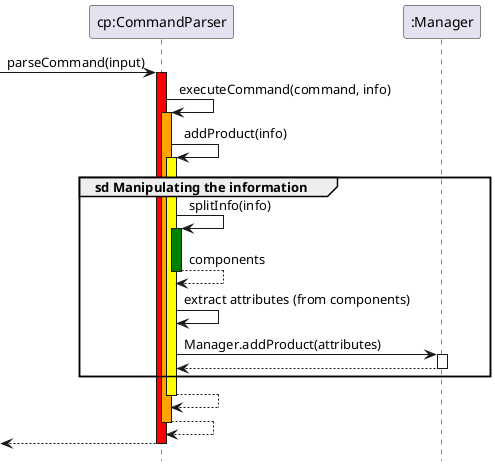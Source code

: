 @startuml
hide footbox
skinparam sequenceReferenceBackgroundColor #

participant "cp:CommandParser" as cp
participant ":Manager" as m

-> cp ++ #red : parseCommand(input)
cp -> cp ++ #orange : executeCommand(command, info)
cp -> cp ++ #yellow : addProduct(info)

group sd Manipulating the information
    cp -> cp ++ #green : splitInfo(info)
    return components

    cp -> cp : extract attributes (from components)

    cp -> m ++ : Manager.addProduct(attributes)
    return
end

return
return
return

@enduml

